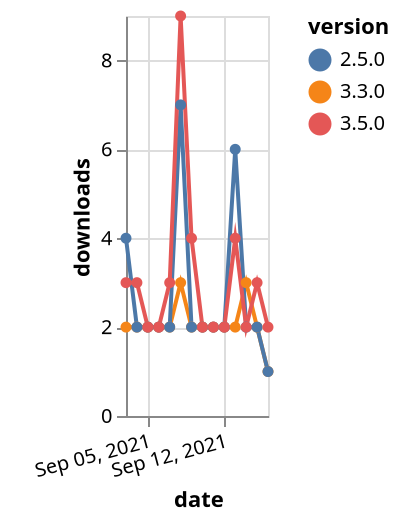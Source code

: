 {"$schema": "https://vega.github.io/schema/vega-lite/v5.json", "description": "A simple bar chart with embedded data.", "data": {"values": [{"date": "2021-09-03", "total": 2693, "delta": 2, "version": "3.3.0"}, {"date": "2021-09-04", "total": 2695, "delta": 2, "version": "3.3.0"}, {"date": "2021-09-05", "total": 2697, "delta": 2, "version": "3.3.0"}, {"date": "2021-09-06", "total": 2699, "delta": 2, "version": "3.3.0"}, {"date": "2021-09-07", "total": 2701, "delta": 2, "version": "3.3.0"}, {"date": "2021-09-08", "total": 2704, "delta": 3, "version": "3.3.0"}, {"date": "2021-09-09", "total": 2706, "delta": 2, "version": "3.3.0"}, {"date": "2021-09-10", "total": 2708, "delta": 2, "version": "3.3.0"}, {"date": "2021-09-11", "total": 2710, "delta": 2, "version": "3.3.0"}, {"date": "2021-09-12", "total": 2712, "delta": 2, "version": "3.3.0"}, {"date": "2021-09-13", "total": 2714, "delta": 2, "version": "3.3.0"}, {"date": "2021-09-14", "total": 2717, "delta": 3, "version": "3.3.0"}, {"date": "2021-09-15", "total": 2719, "delta": 2, "version": "3.3.0"}, {"date": "2021-09-16", "total": 2720, "delta": 1, "version": "3.3.0"}, {"date": "2021-09-03", "total": 3193, "delta": 4, "version": "2.5.0"}, {"date": "2021-09-04", "total": 3195, "delta": 2, "version": "2.5.0"}, {"date": "2021-09-05", "total": 3197, "delta": 2, "version": "2.5.0"}, {"date": "2021-09-06", "total": 3199, "delta": 2, "version": "2.5.0"}, {"date": "2021-09-07", "total": 3201, "delta": 2, "version": "2.5.0"}, {"date": "2021-09-08", "total": 3208, "delta": 7, "version": "2.5.0"}, {"date": "2021-09-09", "total": 3210, "delta": 2, "version": "2.5.0"}, {"date": "2021-09-10", "total": 3212, "delta": 2, "version": "2.5.0"}, {"date": "2021-09-11", "total": 3214, "delta": 2, "version": "2.5.0"}, {"date": "2021-09-12", "total": 3216, "delta": 2, "version": "2.5.0"}, {"date": "2021-09-13", "total": 3222, "delta": 6, "version": "2.5.0"}, {"date": "2021-09-14", "total": 3224, "delta": 2, "version": "2.5.0"}, {"date": "2021-09-15", "total": 3226, "delta": 2, "version": "2.5.0"}, {"date": "2021-09-16", "total": 3227, "delta": 1, "version": "2.5.0"}, {"date": "2021-09-03", "total": 2329, "delta": 3, "version": "3.5.0"}, {"date": "2021-09-04", "total": 2332, "delta": 3, "version": "3.5.0"}, {"date": "2021-09-05", "total": 2334, "delta": 2, "version": "3.5.0"}, {"date": "2021-09-06", "total": 2336, "delta": 2, "version": "3.5.0"}, {"date": "2021-09-07", "total": 2339, "delta": 3, "version": "3.5.0"}, {"date": "2021-09-08", "total": 2348, "delta": 9, "version": "3.5.0"}, {"date": "2021-09-09", "total": 2352, "delta": 4, "version": "3.5.0"}, {"date": "2021-09-10", "total": 2354, "delta": 2, "version": "3.5.0"}, {"date": "2021-09-11", "total": 2356, "delta": 2, "version": "3.5.0"}, {"date": "2021-09-12", "total": 2358, "delta": 2, "version": "3.5.0"}, {"date": "2021-09-13", "total": 2362, "delta": 4, "version": "3.5.0"}, {"date": "2021-09-14", "total": 2364, "delta": 2, "version": "3.5.0"}, {"date": "2021-09-15", "total": 2367, "delta": 3, "version": "3.5.0"}, {"date": "2021-09-16", "total": 2369, "delta": 2, "version": "3.5.0"}]}, "width": "container", "mark": {"type": "line", "point": {"filled": true}}, "encoding": {"x": {"field": "date", "type": "temporal", "timeUnit": "yearmonthdate", "title": "date", "axis": {"labelAngle": -15}}, "y": {"field": "delta", "type": "quantitative", "title": "downloads"}, "color": {"field": "version", "type": "nominal"}, "tooltip": {"field": "delta"}}}